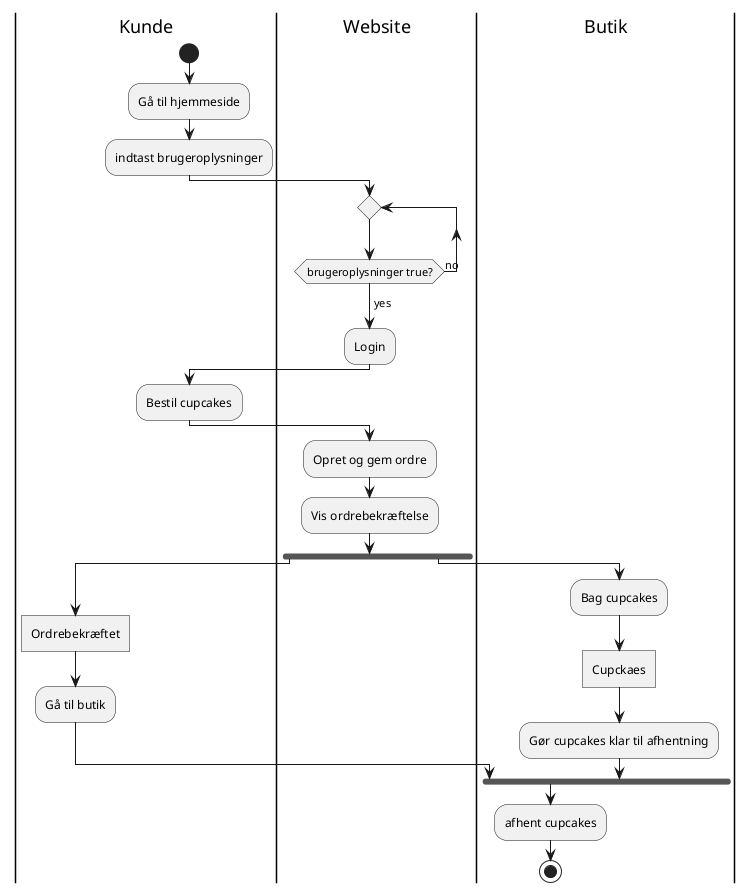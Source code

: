 @startuml
'https://plantuml.com/activity-diagram-beta

|Kunde|
start
:Gå til hjemmeside;
:indtast brugeroplysninger;
|Website|
repeat
repeat while (brugeroplysninger true?) is (no)
-> yes;
:Login;
|Kunde|
:Bestil cupcakes;
|Website|
:Opret og gem ordre;
:Vis ordrebekræftelse;
fork
|Kunde|
:Ordrebekræftet]
:Gå til butik;
fork again
|Butik|
:Bag cupcakes;
:Cupckaes]
:Gør cupcakes klar til afhentning;
end fork
:afhent cupcakes;









stop

@enduml
